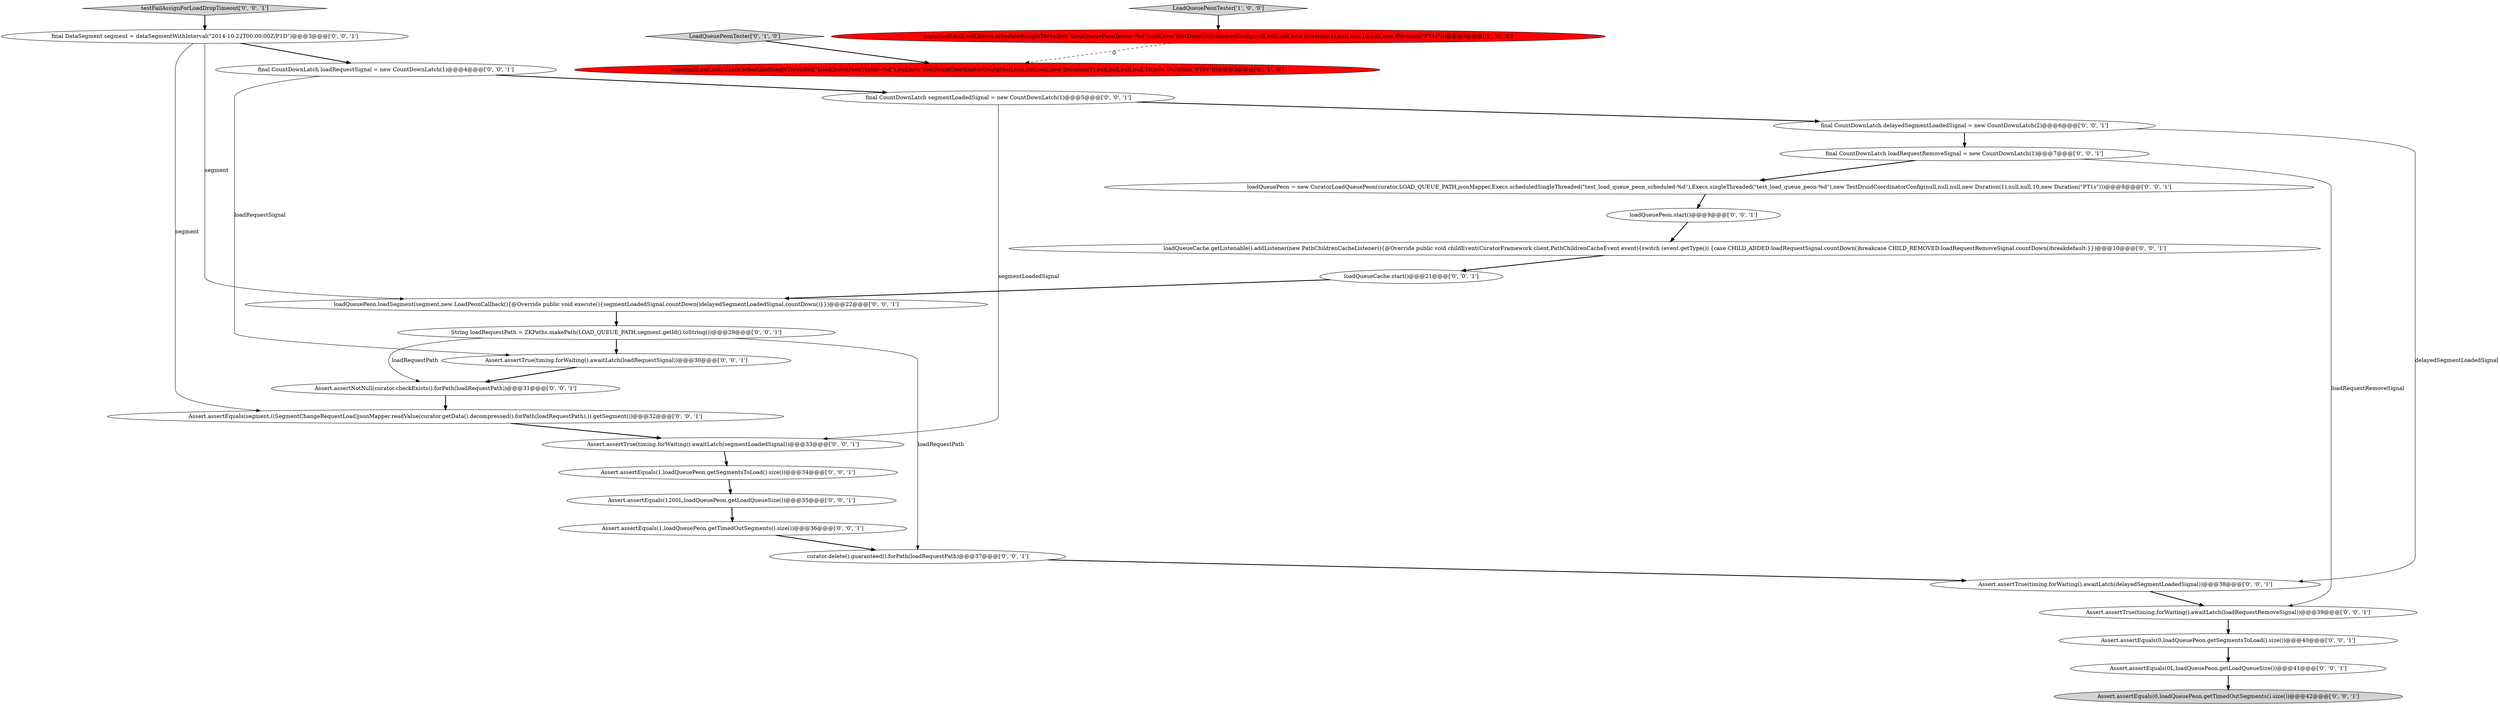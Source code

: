 digraph {
23 [style = filled, label = "final CountDownLatch delayedSegmentLoadedSignal = new CountDownLatch(2)@@@6@@@['0', '0', '1']", fillcolor = white, shape = ellipse image = "AAA0AAABBB3BBB"];
0 [style = filled, label = "super(null,null,null,Execs.scheduledSingleThreaded(\"LoadQueuePeonTester--%d\"),null,new TestDruidCoordinatorConfig(null,null,null,new Duration(1),null,null,10,null,new Duration(\"PT1s\")))@@@3@@@['1', '0', '0']", fillcolor = red, shape = ellipse image = "AAA1AAABBB1BBB"];
24 [style = filled, label = "final DataSegment segment = dataSegmentWithInterval(\"2014-10-22T00:00:00Z/P1D\")@@@3@@@['0', '0', '1']", fillcolor = white, shape = ellipse image = "AAA0AAABBB3BBB"];
7 [style = filled, label = "testFailAssignForLoadDropTimeout['0', '0', '1']", fillcolor = lightgray, shape = diamond image = "AAA0AAABBB3BBB"];
12 [style = filled, label = "loadQueueCache.start()@@@21@@@['0', '0', '1']", fillcolor = white, shape = ellipse image = "AAA0AAABBB3BBB"];
19 [style = filled, label = "Assert.assertEquals(0L,loadQueuePeon.getLoadQueueSize())@@@41@@@['0', '0', '1']", fillcolor = white, shape = ellipse image = "AAA0AAABBB3BBB"];
17 [style = filled, label = "final CountDownLatch loadRequestSignal = new CountDownLatch(1)@@@4@@@['0', '0', '1']", fillcolor = white, shape = ellipse image = "AAA0AAABBB3BBB"];
15 [style = filled, label = "curator.delete().guaranteed().forPath(loadRequestPath)@@@37@@@['0', '0', '1']", fillcolor = white, shape = ellipse image = "AAA0AAABBB3BBB"];
28 [style = filled, label = "Assert.assertTrue(timing.forWaiting().awaitLatch(loadRequestRemoveSignal))@@@39@@@['0', '0', '1']", fillcolor = white, shape = ellipse image = "AAA0AAABBB3BBB"];
10 [style = filled, label = "final CountDownLatch loadRequestRemoveSignal = new CountDownLatch(1)@@@7@@@['0', '0', '1']", fillcolor = white, shape = ellipse image = "AAA0AAABBB3BBB"];
16 [style = filled, label = "Assert.assertEquals(0,loadQueuePeon.getSegmentsToLoad().size())@@@40@@@['0', '0', '1']", fillcolor = white, shape = ellipse image = "AAA0AAABBB3BBB"];
22 [style = filled, label = "Assert.assertEquals(1,loadQueuePeon.getSegmentsToLoad().size())@@@34@@@['0', '0', '1']", fillcolor = white, shape = ellipse image = "AAA0AAABBB3BBB"];
2 [style = filled, label = "super(null,null,null,Execs.scheduledSingleThreaded(\"LoadQueuePeonTester--%d\"),null,new TestDruidCoordinatorConfig(null,null,null,null,new Duration(1),null,null,null,null,10,new Duration(\"PT1s\")))@@@3@@@['0', '1', '0']", fillcolor = red, shape = ellipse image = "AAA1AAABBB2BBB"];
21 [style = filled, label = "Assert.assertNotNull(curator.checkExists().forPath(loadRequestPath))@@@31@@@['0', '0', '1']", fillcolor = white, shape = ellipse image = "AAA0AAABBB3BBB"];
11 [style = filled, label = "loadQueuePeon.loadSegment(segment,new LoadPeonCallback(){@Override public void execute(){segmentLoadedSignal.countDown()delayedSegmentLoadedSignal.countDown()}})@@@22@@@['0', '0', '1']", fillcolor = white, shape = ellipse image = "AAA0AAABBB3BBB"];
4 [style = filled, label = "String loadRequestPath = ZKPaths.makePath(LOAD_QUEUE_PATH,segment.getId().toString())@@@29@@@['0', '0', '1']", fillcolor = white, shape = ellipse image = "AAA0AAABBB3BBB"];
26 [style = filled, label = "loadQueuePeon = new CuratorLoadQueuePeon(curator,LOAD_QUEUE_PATH,jsonMapper,Execs.scheduledSingleThreaded(\"test_load_queue_peon_scheduled-%d\"),Execs.singleThreaded(\"test_load_queue_peon-%d\"),new TestDruidCoordinatorConfig(null,null,null,new Duration(1),null,null,10,new Duration(\"PT1s\")))@@@8@@@['0', '0', '1']", fillcolor = white, shape = ellipse image = "AAA0AAABBB3BBB"];
8 [style = filled, label = "Assert.assertEquals(1200L,loadQueuePeon.getLoadQueueSize())@@@35@@@['0', '0', '1']", fillcolor = white, shape = ellipse image = "AAA0AAABBB3BBB"];
1 [style = filled, label = "LoadQueuePeonTester['1', '0', '0']", fillcolor = lightgray, shape = diamond image = "AAA0AAABBB1BBB"];
20 [style = filled, label = "Assert.assertTrue(timing.forWaiting().awaitLatch(loadRequestSignal))@@@30@@@['0', '0', '1']", fillcolor = white, shape = ellipse image = "AAA0AAABBB3BBB"];
18 [style = filled, label = "Assert.assertEquals(0,loadQueuePeon.getTimedOutSegments().size())@@@42@@@['0', '0', '1']", fillcolor = lightgray, shape = ellipse image = "AAA0AAABBB3BBB"];
3 [style = filled, label = "LoadQueuePeonTester['0', '1', '0']", fillcolor = lightgray, shape = diamond image = "AAA0AAABBB2BBB"];
27 [style = filled, label = "Assert.assertEquals(segment,((SegmentChangeRequestLoad)jsonMapper.readValue(curator.getData().decompressed().forPath(loadRequestPath),)).getSegment())@@@32@@@['0', '0', '1']", fillcolor = white, shape = ellipse image = "AAA0AAABBB3BBB"];
14 [style = filled, label = "final CountDownLatch segmentLoadedSignal = new CountDownLatch(1)@@@5@@@['0', '0', '1']", fillcolor = white, shape = ellipse image = "AAA0AAABBB3BBB"];
6 [style = filled, label = "Assert.assertTrue(timing.forWaiting().awaitLatch(delayedSegmentLoadedSignal))@@@38@@@['0', '0', '1']", fillcolor = white, shape = ellipse image = "AAA0AAABBB3BBB"];
5 [style = filled, label = "loadQueueCache.getListenable().addListener(new PathChildrenCacheListener(){@Override public void childEvent(CuratorFramework client,PathChildrenCacheEvent event){switch (event.getType()) {case CHILD_ADDED:loadRequestSignal.countDown()breakcase CHILD_REMOVED:loadRequestRemoveSignal.countDown()breakdefault:}})@@@10@@@['0', '0', '1']", fillcolor = white, shape = ellipse image = "AAA0AAABBB3BBB"];
25 [style = filled, label = "Assert.assertEquals(1,loadQueuePeon.getTimedOutSegments().size())@@@36@@@['0', '0', '1']", fillcolor = white, shape = ellipse image = "AAA0AAABBB3BBB"];
9 [style = filled, label = "loadQueuePeon.start()@@@9@@@['0', '0', '1']", fillcolor = white, shape = ellipse image = "AAA0AAABBB3BBB"];
13 [style = filled, label = "Assert.assertTrue(timing.forWaiting().awaitLatch(segmentLoadedSignal))@@@33@@@['0', '0', '1']", fillcolor = white, shape = ellipse image = "AAA0AAABBB3BBB"];
27->13 [style = bold, label=""];
19->18 [style = bold, label=""];
21->27 [style = bold, label=""];
4->15 [style = solid, label="loadRequestPath"];
24->11 [style = solid, label="segment"];
11->4 [style = bold, label=""];
12->11 [style = bold, label=""];
26->9 [style = bold, label=""];
10->26 [style = bold, label=""];
15->6 [style = bold, label=""];
1->0 [style = bold, label=""];
16->19 [style = bold, label=""];
28->16 [style = bold, label=""];
20->21 [style = bold, label=""];
22->8 [style = bold, label=""];
7->24 [style = bold, label=""];
14->13 [style = solid, label="segmentLoadedSignal"];
14->23 [style = bold, label=""];
3->2 [style = bold, label=""];
5->12 [style = bold, label=""];
23->6 [style = solid, label="delayedSegmentLoadedSignal"];
17->14 [style = bold, label=""];
10->28 [style = solid, label="loadRequestRemoveSignal"];
24->17 [style = bold, label=""];
4->20 [style = bold, label=""];
23->10 [style = bold, label=""];
9->5 [style = bold, label=""];
25->15 [style = bold, label=""];
4->21 [style = solid, label="loadRequestPath"];
0->2 [style = dashed, label="0"];
13->22 [style = bold, label=""];
17->20 [style = solid, label="loadRequestSignal"];
24->27 [style = solid, label="segment"];
8->25 [style = bold, label=""];
6->28 [style = bold, label=""];
}

